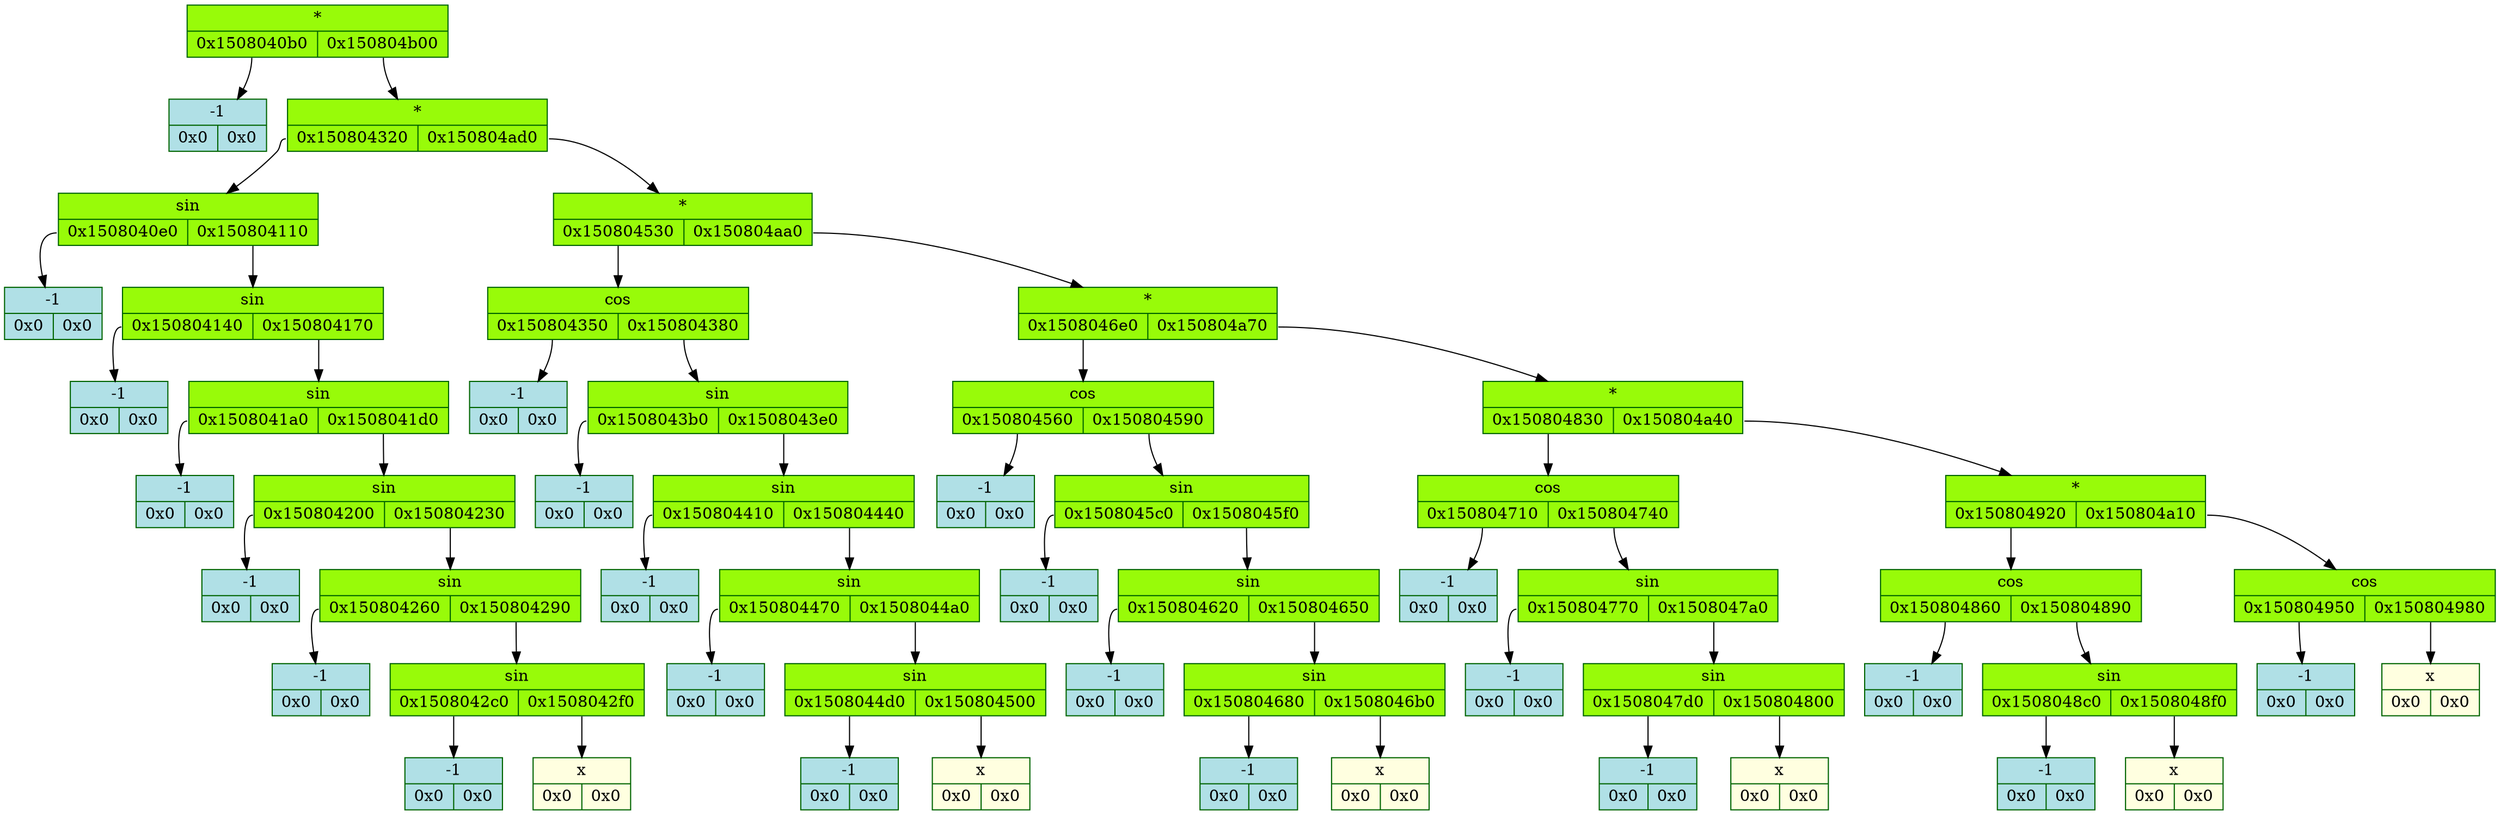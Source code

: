 digraph D{
	rankdir = TB

	node_5645552432 [color = "darkgreen", style = "filled", shape = "record", fillcolor = "#98FB9" label = "{ *  | {<fl5645552432> 0x1508040b0 | <fr5645552432> 0x150804b00}}"]
	node_5645552432: <fl5645552432> -> node_5645549744 [color = "black", arrowhead = "normal", label = ""]
	node_5645549744 [color = "darkgreen", style = "filled", shape = "record", fillcolor = "#B0E0E6" label = "{-1  | {<fl5645549744> 0x0 | <fr5645549744> 0x0}}"]
	node_5645552432: <fr5645552432> -> node_5645552384 [color = "black", arrowhead = "normal", label = ""]
	node_5645552384 [color = "darkgreen", style = "filled", shape = "record", fillcolor = "#98FB9" label = "{ *  | {<fl5645552384> 0x150804320 | <fr5645552384> 0x150804ad0}}"]
	node_5645552384: <fl5645552384> -> node_5645550368 [color = "black", arrowhead = "normal", label = ""]
	node_5645550368 [color = "darkgreen", style = "filled", shape = "record", fillcolor = "#98FB9" label = "{ sin  | {<fl5645550368> 0x1508040e0 | <fr5645550368> 0x150804110}}"]
	node_5645550368: <fl5645550368> -> node_5645549792 [color = "black", arrowhead = "normal", label = ""]
	node_5645549792 [color = "darkgreen", style = "filled", shape = "record", fillcolor = "#B0E0E6" label = "{-1  | {<fl5645549792> 0x0 | <fr5645549792> 0x0}}"]
	node_5645550368: <fr5645550368> -> node_5645549840 [color = "black", arrowhead = "normal", label = ""]
	node_5645549840 [color = "darkgreen", style = "filled", shape = "record", fillcolor = "#98FB9" label = "{ sin  | {<fl5645549840> 0x150804140 | <fr5645549840> 0x150804170}}"]
	node_5645549840: <fl5645549840> -> node_5645549888 [color = "black", arrowhead = "normal", label = ""]
	node_5645549888 [color = "darkgreen", style = "filled", shape = "record", fillcolor = "#B0E0E6" label = "{-1  | {<fl5645549888> 0x0 | <fr5645549888> 0x0}}"]
	node_5645549840: <fr5645549840> -> node_5645549936 [color = "black", arrowhead = "normal", label = ""]
	node_5645549936 [color = "darkgreen", style = "filled", shape = "record", fillcolor = "#98FB9" label = "{ sin  | {<fl5645549936> 0x1508041a0 | <fr5645549936> 0x1508041d0}}"]
	node_5645549936: <fl5645549936> -> node_5645549984 [color = "black", arrowhead = "normal", label = ""]
	node_5645549984 [color = "darkgreen", style = "filled", shape = "record", fillcolor = "#B0E0E6" label = "{-1  | {<fl5645549984> 0x0 | <fr5645549984> 0x0}}"]
	node_5645549936: <fr5645549936> -> node_5645550032 [color = "black", arrowhead = "normal", label = ""]
	node_5645550032 [color = "darkgreen", style = "filled", shape = "record", fillcolor = "#98FB9" label = "{ sin  | {<fl5645550032> 0x150804200 | <fr5645550032> 0x150804230}}"]
	node_5645550032: <fl5645550032> -> node_5645550080 [color = "black", arrowhead = "normal", label = ""]
	node_5645550080 [color = "darkgreen", style = "filled", shape = "record", fillcolor = "#B0E0E6" label = "{-1  | {<fl5645550080> 0x0 | <fr5645550080> 0x0}}"]
	node_5645550032: <fr5645550032> -> node_5645550128 [color = "black", arrowhead = "normal", label = ""]
	node_5645550128 [color = "darkgreen", style = "filled", shape = "record", fillcolor = "#98FB9" label = "{ sin  | {<fl5645550128> 0x150804260 | <fr5645550128> 0x150804290}}"]
	node_5645550128: <fl5645550128> -> node_5645550176 [color = "black", arrowhead = "normal", label = ""]
	node_5645550176 [color = "darkgreen", style = "filled", shape = "record", fillcolor = "#B0E0E6" label = "{-1  | {<fl5645550176> 0x0 | <fr5645550176> 0x0}}"]
	node_5645550128: <fr5645550128> -> node_5645550224 [color = "black", arrowhead = "normal", label = ""]
	node_5645550224 [color = "darkgreen", style = "filled", shape = "record", fillcolor = "#98FB9" label = "{ sin  | {<fl5645550224> 0x1508042c0 | <fr5645550224> 0x1508042f0}}"]
	node_5645550224: <fl5645550224> -> node_5645550272 [color = "black", arrowhead = "normal", label = ""]
	node_5645550272 [color = "darkgreen", style = "filled", shape = "record", fillcolor = "#B0E0E6" label = "{-1  | {<fl5645550272> 0x0 | <fr5645550272> 0x0}}"]
	node_5645550224: <fr5645550224> -> node_5645550320 [color = "black", arrowhead = "normal", label = ""]
	node_5645550320 [color = "darkgreen", style = "filled", shape = "record", fillcolor = "#FFFFE0" label = "{x  | {<fl5645550320> 0x0 | <fr5645550320> 0x0}}"]
	node_5645552384: <fr5645552384> -> node_5645552336 [color = "black", arrowhead = "normal", label = ""]
	node_5645552336 [color = "darkgreen", style = "filled", shape = "record", fillcolor = "#98FB9" label = "{ *  | {<fl5645552336> 0x150804530 | <fr5645552336> 0x150804aa0}}"]
	node_5645552336: <fl5645552336> -> node_5645550896 [color = "black", arrowhead = "normal", label = ""]
	node_5645550896 [color = "darkgreen", style = "filled", shape = "record", fillcolor = "#98FB9" label = "{ cos  | {<fl5645550896> 0x150804350 | <fr5645550896> 0x150804380}}"]
	node_5645550896: <fl5645550896> -> node_5645550416 [color = "black", arrowhead = "normal", label = ""]
	node_5645550416 [color = "darkgreen", style = "filled", shape = "record", fillcolor = "#B0E0E6" label = "{-1  | {<fl5645550416> 0x0 | <fr5645550416> 0x0}}"]
	node_5645550896: <fr5645550896> -> node_5645550464 [color = "black", arrowhead = "normal", label = ""]
	node_5645550464 [color = "darkgreen", style = "filled", shape = "record", fillcolor = "#98FB9" label = "{ sin  | {<fl5645550464> 0x1508043b0 | <fr5645550464> 0x1508043e0}}"]
	node_5645550464: <fl5645550464> -> node_5645550512 [color = "black", arrowhead = "normal", label = ""]
	node_5645550512 [color = "darkgreen", style = "filled", shape = "record", fillcolor = "#B0E0E6" label = "{-1  | {<fl5645550512> 0x0 | <fr5645550512> 0x0}}"]
	node_5645550464: <fr5645550464> -> node_5645550560 [color = "black", arrowhead = "normal", label = ""]
	node_5645550560 [color = "darkgreen", style = "filled", shape = "record", fillcolor = "#98FB9" label = "{ sin  | {<fl5645550560> 0x150804410 | <fr5645550560> 0x150804440}}"]
	node_5645550560: <fl5645550560> -> node_5645550608 [color = "black", arrowhead = "normal", label = ""]
	node_5645550608 [color = "darkgreen", style = "filled", shape = "record", fillcolor = "#B0E0E6" label = "{-1  | {<fl5645550608> 0x0 | <fr5645550608> 0x0}}"]
	node_5645550560: <fr5645550560> -> node_5645550656 [color = "black", arrowhead = "normal", label = ""]
	node_5645550656 [color = "darkgreen", style = "filled", shape = "record", fillcolor = "#98FB9" label = "{ sin  | {<fl5645550656> 0x150804470 | <fr5645550656> 0x1508044a0}}"]
	node_5645550656: <fl5645550656> -> node_5645550704 [color = "black", arrowhead = "normal", label = ""]
	node_5645550704 [color = "darkgreen", style = "filled", shape = "record", fillcolor = "#B0E0E6" label = "{-1  | {<fl5645550704> 0x0 | <fr5645550704> 0x0}}"]
	node_5645550656: <fr5645550656> -> node_5645550752 [color = "black", arrowhead = "normal", label = ""]
	node_5645550752 [color = "darkgreen", style = "filled", shape = "record", fillcolor = "#98FB9" label = "{ sin  | {<fl5645550752> 0x1508044d0 | <fr5645550752> 0x150804500}}"]
	node_5645550752: <fl5645550752> -> node_5645550800 [color = "black", arrowhead = "normal", label = ""]
	node_5645550800 [color = "darkgreen", style = "filled", shape = "record", fillcolor = "#B0E0E6" label = "{-1  | {<fl5645550800> 0x0 | <fr5645550800> 0x0}}"]
	node_5645550752: <fr5645550752> -> node_5645550848 [color = "black", arrowhead = "normal", label = ""]
	node_5645550848 [color = "darkgreen", style = "filled", shape = "record", fillcolor = "#FFFFE0" label = "{x  | {<fl5645550848> 0x0 | <fr5645550848> 0x0}}"]
	node_5645552336: <fr5645552336> -> node_5645552288 [color = "black", arrowhead = "normal", label = ""]
	node_5645552288 [color = "darkgreen", style = "filled", shape = "record", fillcolor = "#98FB9" label = "{ *  | {<fl5645552288> 0x1508046e0 | <fr5645552288> 0x150804a70}}"]
	node_5645552288: <fl5645552288> -> node_5645551328 [color = "black", arrowhead = "normal", label = ""]
	node_5645551328 [color = "darkgreen", style = "filled", shape = "record", fillcolor = "#98FB9" label = "{ cos  | {<fl5645551328> 0x150804560 | <fr5645551328> 0x150804590}}"]
	node_5645551328: <fl5645551328> -> node_5645550944 [color = "black", arrowhead = "normal", label = ""]
	node_5645550944 [color = "darkgreen", style = "filled", shape = "record", fillcolor = "#B0E0E6" label = "{-1  | {<fl5645550944> 0x0 | <fr5645550944> 0x0}}"]
	node_5645551328: <fr5645551328> -> node_5645550992 [color = "black", arrowhead = "normal", label = ""]
	node_5645550992 [color = "darkgreen", style = "filled", shape = "record", fillcolor = "#98FB9" label = "{ sin  | {<fl5645550992> 0x1508045c0 | <fr5645550992> 0x1508045f0}}"]
	node_5645550992: <fl5645550992> -> node_5645551040 [color = "black", arrowhead = "normal", label = ""]
	node_5645551040 [color = "darkgreen", style = "filled", shape = "record", fillcolor = "#B0E0E6" label = "{-1  | {<fl5645551040> 0x0 | <fr5645551040> 0x0}}"]
	node_5645550992: <fr5645550992> -> node_5645551088 [color = "black", arrowhead = "normal", label = ""]
	node_5645551088 [color = "darkgreen", style = "filled", shape = "record", fillcolor = "#98FB9" label = "{ sin  | {<fl5645551088> 0x150804620 | <fr5645551088> 0x150804650}}"]
	node_5645551088: <fl5645551088> -> node_5645551136 [color = "black", arrowhead = "normal", label = ""]
	node_5645551136 [color = "darkgreen", style = "filled", shape = "record", fillcolor = "#B0E0E6" label = "{-1  | {<fl5645551136> 0x0 | <fr5645551136> 0x0}}"]
	node_5645551088: <fr5645551088> -> node_5645551184 [color = "black", arrowhead = "normal", label = ""]
	node_5645551184 [color = "darkgreen", style = "filled", shape = "record", fillcolor = "#98FB9" label = "{ sin  | {<fl5645551184> 0x150804680 | <fr5645551184> 0x1508046b0}}"]
	node_5645551184: <fl5645551184> -> node_5645551232 [color = "black", arrowhead = "normal", label = ""]
	node_5645551232 [color = "darkgreen", style = "filled", shape = "record", fillcolor = "#B0E0E6" label = "{-1  | {<fl5645551232> 0x0 | <fr5645551232> 0x0}}"]
	node_5645551184: <fr5645551184> -> node_5645551280 [color = "black", arrowhead = "normal", label = ""]
	node_5645551280 [color = "darkgreen", style = "filled", shape = "record", fillcolor = "#FFFFE0" label = "{x  | {<fl5645551280> 0x0 | <fr5645551280> 0x0}}"]
	node_5645552288: <fr5645552288> -> node_5645552240 [color = "black", arrowhead = "normal", label = ""]
	node_5645552240 [color = "darkgreen", style = "filled", shape = "record", fillcolor = "#98FB9" label = "{ *  | {<fl5645552240> 0x150804830 | <fr5645552240> 0x150804a40}}"]
	node_5645552240: <fl5645552240> -> node_5645551664 [color = "black", arrowhead = "normal", label = ""]
	node_5645551664 [color = "darkgreen", style = "filled", shape = "record", fillcolor = "#98FB9" label = "{ cos  | {<fl5645551664> 0x150804710 | <fr5645551664> 0x150804740}}"]
	node_5645551664: <fl5645551664> -> node_5645551376 [color = "black", arrowhead = "normal", label = ""]
	node_5645551376 [color = "darkgreen", style = "filled", shape = "record", fillcolor = "#B0E0E6" label = "{-1  | {<fl5645551376> 0x0 | <fr5645551376> 0x0}}"]
	node_5645551664: <fr5645551664> -> node_5645551424 [color = "black", arrowhead = "normal", label = ""]
	node_5645551424 [color = "darkgreen", style = "filled", shape = "record", fillcolor = "#98FB9" label = "{ sin  | {<fl5645551424> 0x150804770 | <fr5645551424> 0x1508047a0}}"]
	node_5645551424: <fl5645551424> -> node_5645551472 [color = "black", arrowhead = "normal", label = ""]
	node_5645551472 [color = "darkgreen", style = "filled", shape = "record", fillcolor = "#B0E0E6" label = "{-1  | {<fl5645551472> 0x0 | <fr5645551472> 0x0}}"]
	node_5645551424: <fr5645551424> -> node_5645551520 [color = "black", arrowhead = "normal", label = ""]
	node_5645551520 [color = "darkgreen", style = "filled", shape = "record", fillcolor = "#98FB9" label = "{ sin  | {<fl5645551520> 0x1508047d0 | <fr5645551520> 0x150804800}}"]
	node_5645551520: <fl5645551520> -> node_5645551568 [color = "black", arrowhead = "normal", label = ""]
	node_5645551568 [color = "darkgreen", style = "filled", shape = "record", fillcolor = "#B0E0E6" label = "{-1  | {<fl5645551568> 0x0 | <fr5645551568> 0x0}}"]
	node_5645551520: <fr5645551520> -> node_5645551616 [color = "black", arrowhead = "normal", label = ""]
	node_5645551616 [color = "darkgreen", style = "filled", shape = "record", fillcolor = "#FFFFE0" label = "{x  | {<fl5645551616> 0x0 | <fr5645551616> 0x0}}"]
	node_5645552240: <fr5645552240> -> node_5645552192 [color = "black", arrowhead = "normal", label = ""]
	node_5645552192 [color = "darkgreen", style = "filled", shape = "record", fillcolor = "#98FB9" label = "{ *  | {<fl5645552192> 0x150804920 | <fr5645552192> 0x150804a10}}"]
	node_5645552192: <fl5645552192> -> node_5645551904 [color = "black", arrowhead = "normal", label = ""]
	node_5645551904 [color = "darkgreen", style = "filled", shape = "record", fillcolor = "#98FB9" label = "{ cos  | {<fl5645551904> 0x150804860 | <fr5645551904> 0x150804890}}"]
	node_5645551904: <fl5645551904> -> node_5645551712 [color = "black", arrowhead = "normal", label = ""]
	node_5645551712 [color = "darkgreen", style = "filled", shape = "record", fillcolor = "#B0E0E6" label = "{-1  | {<fl5645551712> 0x0 | <fr5645551712> 0x0}}"]
	node_5645551904: <fr5645551904> -> node_5645551760 [color = "black", arrowhead = "normal", label = ""]
	node_5645551760 [color = "darkgreen", style = "filled", shape = "record", fillcolor = "#98FB9" label = "{ sin  | {<fl5645551760> 0x1508048c0 | <fr5645551760> 0x1508048f0}}"]
	node_5645551760: <fl5645551760> -> node_5645551808 [color = "black", arrowhead = "normal", label = ""]
	node_5645551808 [color = "darkgreen", style = "filled", shape = "record", fillcolor = "#B0E0E6" label = "{-1  | {<fl5645551808> 0x0 | <fr5645551808> 0x0}}"]
	node_5645551760: <fr5645551760> -> node_5645551856 [color = "black", arrowhead = "normal", label = ""]
	node_5645551856 [color = "darkgreen", style = "filled", shape = "record", fillcolor = "#FFFFE0" label = "{x  | {<fl5645551856> 0x0 | <fr5645551856> 0x0}}"]
	node_5645552192: <fr5645552192> -> node_5645552144 [color = "black", arrowhead = "normal", label = ""]
	node_5645552144 [color = "darkgreen", style = "filled", shape = "record", fillcolor = "#98FB9" label = "{ cos  | {<fl5645552144> 0x150804950 | <fr5645552144> 0x150804980}}"]
	node_5645552144: <fl5645552144> -> node_5645551952 [color = "black", arrowhead = "normal", label = ""]
	node_5645551952 [color = "darkgreen", style = "filled", shape = "record", fillcolor = "#B0E0E6" label = "{-1  | {<fl5645551952> 0x0 | <fr5645551952> 0x0}}"]
	node_5645552144: <fr5645552144> -> node_5645552000 [color = "black", arrowhead = "normal", label = ""]
	node_5645552000 [color = "darkgreen", style = "filled", shape = "record", fillcolor = "#FFFFE0" label = "{x  | {<fl5645552000> 0x0 | <fr5645552000> 0x0}}"]
}